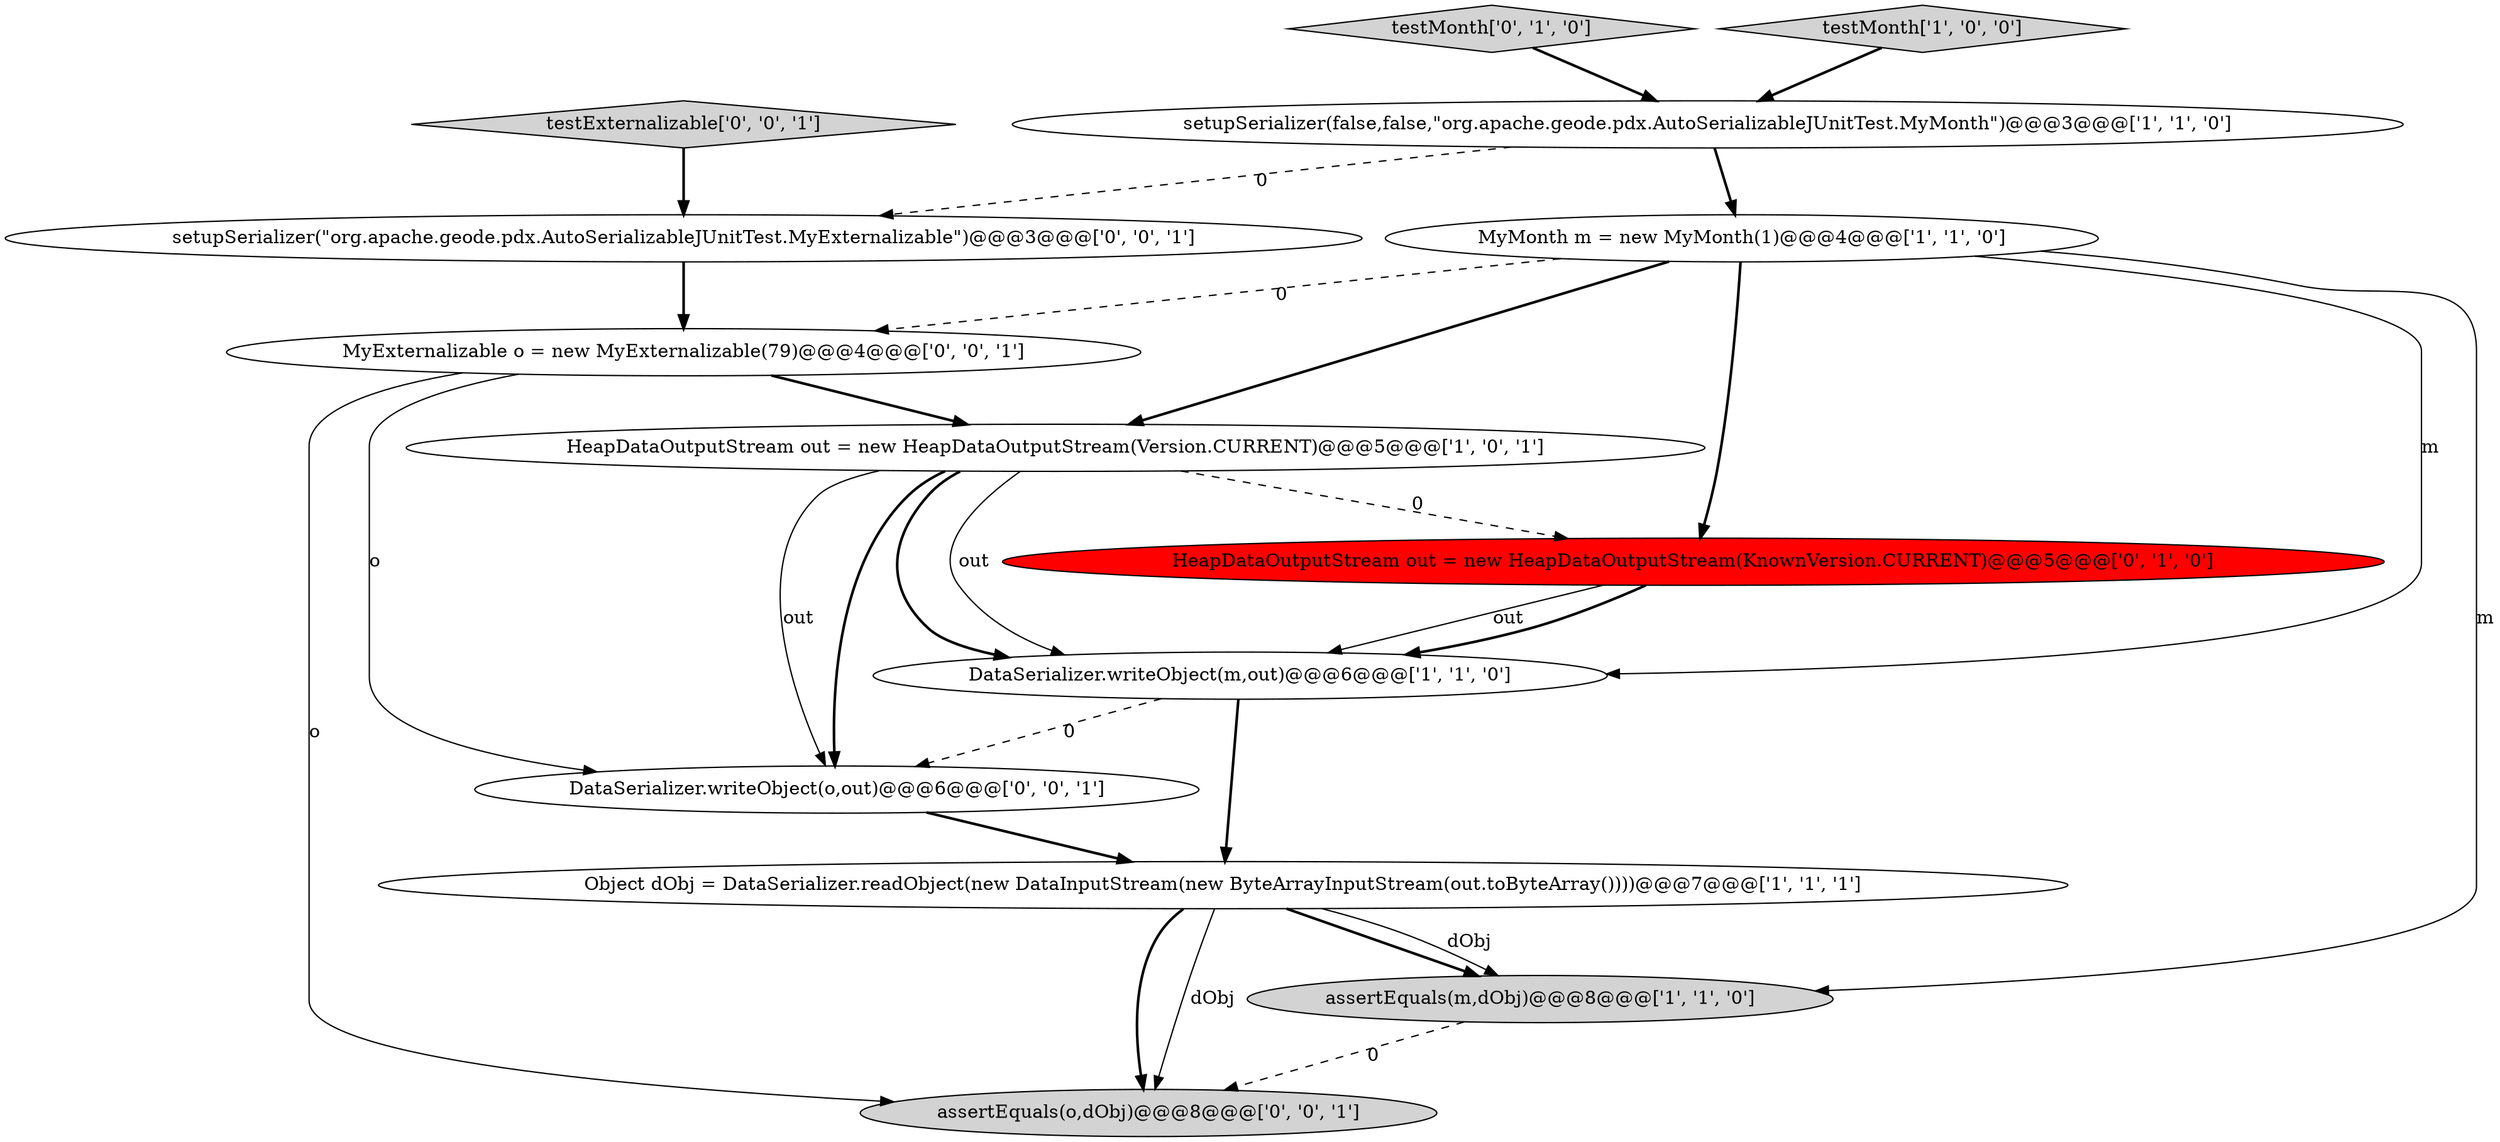 digraph {
11 [style = filled, label = "MyExternalizable o = new MyExternalizable(79)@@@4@@@['0', '0', '1']", fillcolor = white, shape = ellipse image = "AAA0AAABBB3BBB"];
12 [style = filled, label = "testExternalizable['0', '0', '1']", fillcolor = lightgray, shape = diamond image = "AAA0AAABBB3BBB"];
3 [style = filled, label = "HeapDataOutputStream out = new HeapDataOutputStream(Version.CURRENT)@@@5@@@['1', '0', '1']", fillcolor = white, shape = ellipse image = "AAA0AAABBB1BBB"];
6 [style = filled, label = "Object dObj = DataSerializer.readObject(new DataInputStream(new ByteArrayInputStream(out.toByteArray())))@@@7@@@['1', '1', '1']", fillcolor = white, shape = ellipse image = "AAA0AAABBB1BBB"];
7 [style = filled, label = "testMonth['0', '1', '0']", fillcolor = lightgray, shape = diamond image = "AAA0AAABBB2BBB"];
8 [style = filled, label = "HeapDataOutputStream out = new HeapDataOutputStream(KnownVersion.CURRENT)@@@5@@@['0', '1', '0']", fillcolor = red, shape = ellipse image = "AAA1AAABBB2BBB"];
1 [style = filled, label = "setupSerializer(false,false,\"org.apache.geode.pdx.AutoSerializableJUnitTest.MyMonth\")@@@3@@@['1', '1', '0']", fillcolor = white, shape = ellipse image = "AAA0AAABBB1BBB"];
0 [style = filled, label = "assertEquals(m,dObj)@@@8@@@['1', '1', '0']", fillcolor = lightgray, shape = ellipse image = "AAA0AAABBB1BBB"];
9 [style = filled, label = "setupSerializer(\"org.apache.geode.pdx.AutoSerializableJUnitTest.MyExternalizable\")@@@3@@@['0', '0', '1']", fillcolor = white, shape = ellipse image = "AAA0AAABBB3BBB"];
2 [style = filled, label = "testMonth['1', '0', '0']", fillcolor = lightgray, shape = diamond image = "AAA0AAABBB1BBB"];
13 [style = filled, label = "DataSerializer.writeObject(o,out)@@@6@@@['0', '0', '1']", fillcolor = white, shape = ellipse image = "AAA0AAABBB3BBB"];
10 [style = filled, label = "assertEquals(o,dObj)@@@8@@@['0', '0', '1']", fillcolor = lightgray, shape = ellipse image = "AAA0AAABBB3BBB"];
4 [style = filled, label = "DataSerializer.writeObject(m,out)@@@6@@@['1', '1', '0']", fillcolor = white, shape = ellipse image = "AAA0AAABBB1BBB"];
5 [style = filled, label = "MyMonth m = new MyMonth(1)@@@4@@@['1', '1', '0']", fillcolor = white, shape = ellipse image = "AAA0AAABBB1BBB"];
1->5 [style = bold, label=""];
5->3 [style = bold, label=""];
11->10 [style = solid, label="o"];
5->8 [style = bold, label=""];
7->1 [style = bold, label=""];
9->11 [style = bold, label=""];
4->6 [style = bold, label=""];
2->1 [style = bold, label=""];
1->9 [style = dashed, label="0"];
8->4 [style = solid, label="out"];
6->0 [style = bold, label=""];
12->9 [style = bold, label=""];
3->4 [style = bold, label=""];
3->4 [style = solid, label="out"];
0->10 [style = dashed, label="0"];
6->0 [style = solid, label="dObj"];
3->13 [style = solid, label="out"];
11->13 [style = solid, label="o"];
5->11 [style = dashed, label="0"];
11->3 [style = bold, label=""];
6->10 [style = bold, label=""];
3->13 [style = bold, label=""];
5->4 [style = solid, label="m"];
3->8 [style = dashed, label="0"];
8->4 [style = bold, label=""];
13->6 [style = bold, label=""];
5->0 [style = solid, label="m"];
4->13 [style = dashed, label="0"];
6->10 [style = solid, label="dObj"];
}
